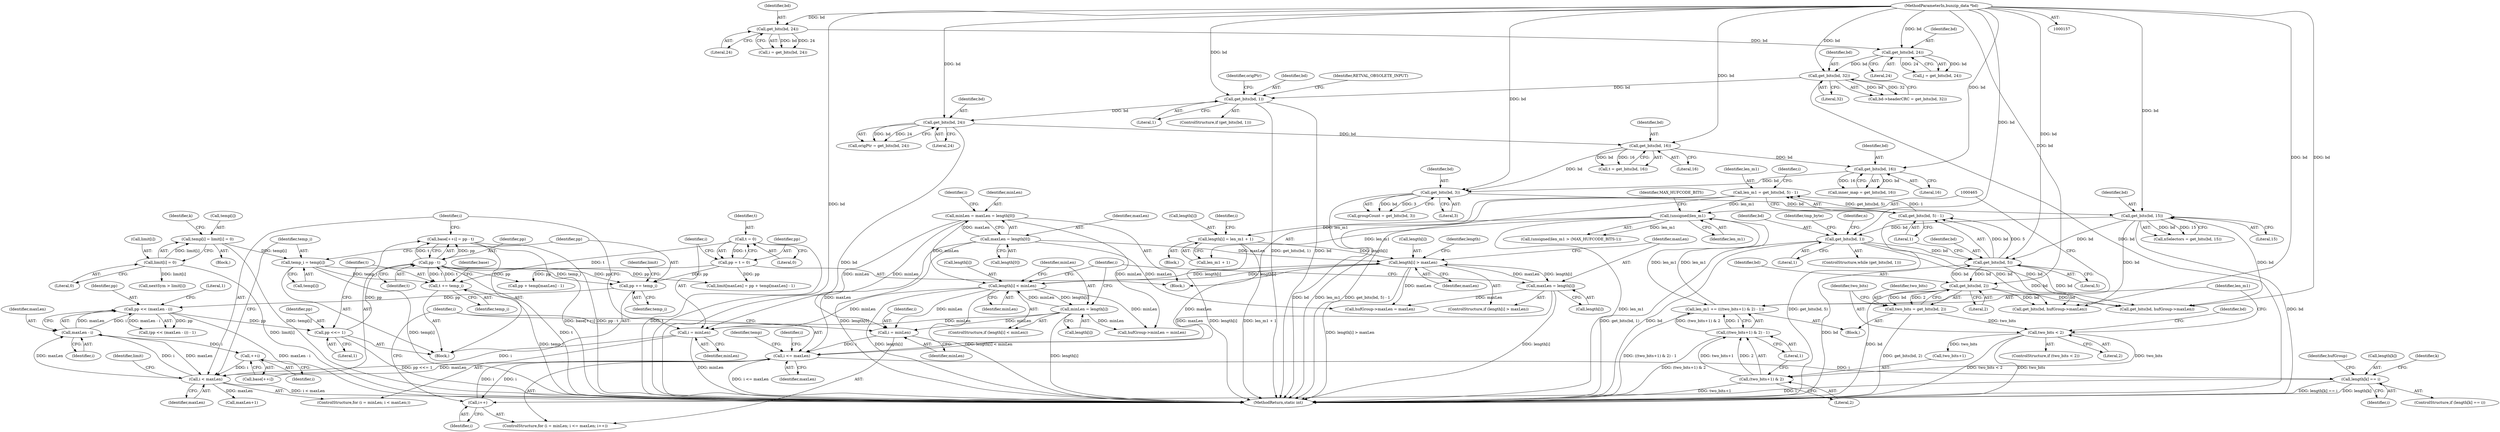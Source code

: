 digraph "0_busybox_0402cb32df015d9372578e3db27db47b33d5c7b0@integer" {
"1000674" [label="(Call,base[++i] = pp - t)"];
"1000679" [label="(Call,pp - t)"];
"1000668" [label="(Call,pp <<= 1)"];
"1000662" [label="(Call,pp << (maxLen - i))"];
"1000654" [label="(Call,pp += temp_i)"];
"1000649" [label="(Call,temp_i = temp[i])"];
"1000588" [label="(Call,temp[i] = limit[i] = 0)"];
"1000592" [label="(Call,limit[i] = 0)"];
"1000635" [label="(Call,pp = t = 0)"];
"1000637" [label="(Call,t = 0)"];
"1000664" [label="(Call,maxLen - i)"];
"1000644" [label="(Call,i < maxLen)"];
"1000677" [label="(Call,++i)"];
"1000641" [label="(Call,i = minLen)"];
"1000538" [label="(Call,minLen = length[i])"];
"1000533" [label="(Call,length[i] < minLen)"];
"1000521" [label="(Call,length[i] > maxLen)"];
"1000496" [label="(Call,length[i] = len_m1 + 1)"];
"1000464" [label="(Call,(unsigned)len_m1)"];
"1000442" [label="(Call,len_m1 = get_bits(bd, 5) - 1)"];
"1000444" [label="(Call,get_bits(bd, 5) - 1)"];
"1000445" [label="(Call,get_bits(bd, 5))"];
"1000381" [label="(Call,get_bits(bd, 1))"];
"1000357" [label="(Call,get_bits(bd, 15))"];
"1000328" [label="(Call,get_bits(bd, 3))"];
"1000274" [label="(Call,get_bits(bd, 16))"];
"1000255" [label="(Call,get_bits(bd, 24))"];
"1000248" [label="(Call,get_bits(bd, 1))"];
"1000224" [label="(Call,get_bits(bd, 32))"];
"1000217" [label="(Call,get_bits(bd, 24))"];
"1000212" [label="(Call,get_bits(bd, 24))"];
"1000158" [label="(MethodParameterIn,bunzip_data *bd)"];
"1000289" [label="(Call,get_bits(bd, 16))"];
"1000474" [label="(Call,get_bits(bd, 2))"];
"1000487" [label="(Call,len_m1 += (((two_bits+1) & 2) - 1))"];
"1000489" [label="(Call,((two_bits+1) & 2) - 1)"];
"1000490" [label="(Call,(two_bits+1) & 2)"];
"1000478" [label="(Call,two_bits < 2)"];
"1000472" [label="(Call,two_bits = get_bits(bd, 2))"];
"1000505" [label="(Call,maxLen = length[0])"];
"1000526" [label="(Call,maxLen = length[i])"];
"1000503" [label="(Call,minLen = maxLen = length[0])"];
"1000581" [label="(Call,i <= maxLen)"];
"1000578" [label="(Call,i = minLen)"];
"1000584" [label="(Call,i++)"];
"1000607" [label="(Call,length[k] == i)"];
"1000671" [label="(Call,t += temp_i)"];
"1000641" [label="(Call,i = minLen)"];
"1000668" [label="(Call,pp <<= 1)"];
"1000500" [label="(Call,len_m1 + 1)"];
"1000381" [label="(Call,get_bits(bd, 1))"];
"1000249" [label="(Identifier,bd)"];
"1000484" [label="(Identifier,bd)"];
"1000640" [label="(ControlStructure,for (i = minLen; i < maxLen;))"];
"1000272" [label="(Call,t = get_bits(bd, 16))"];
"1000607" [label="(Call,length[k] == i)"];
"1000468" [label="(Identifier,MAX_HUFCODE_BITS)"];
"1000637" [label="(Call,t = 0)"];
"1000330" [label="(Literal,3)"];
"1000472" [label="(Call,two_bits = get_bits(bd, 2))"];
"1000672" [label="(Identifier,t)"];
"1000447" [label="(Literal,5)"];
"1000497" [label="(Call,length[i])"];
"1000478" [label="(Call,two_bits < 2)"];
"1000257" [label="(Literal,24)"];
"1000458" [label="(Block,)"];
"1000638" [label="(Identifier,t)"];
"1000394" [label="(Identifier,tmp_byte)"];
"1000646" [label="(Identifier,maxLen)"];
"1000215" [label="(Call,j = get_bits(bd, 24))"];
"1000276" [label="(Literal,16)"];
"1000644" [label="(Call,i < maxLen)"];
"1000605" [label="(Identifier,k)"];
"1000212" [label="(Call,get_bits(bd, 24))"];
"1000586" [label="(Block,)"];
"1000328" [label="(Call,get_bits(bd, 3))"];
"1000217" [label="(Call,get_bits(bd, 24))"];
"1000488" [label="(Identifier,len_m1)"];
"1000684" [label="(Identifier,limit)"];
"1000696" [label="(Call,maxLen+1)"];
"1000615" [label="(Identifier,hufGroup)"];
"1000477" [label="(ControlStructure,if (two_bits < 2))"];
"1000213" [label="(Identifier,bd)"];
"1000579" [label="(Identifier,i)"];
"1000210" [label="(Call,i = get_bits(bd, 24))"];
"1000581" [label="(Call,i <= maxLen)"];
"1000578" [label="(Call,i = minLen)"];
"1000661" [label="(Call,(pp << (maxLen - i)) - 1)"];
"1000226" [label="(Literal,32)"];
"1000555" [label="(Call,hufGroup->maxLen = maxLen)"];
"1000445" [label="(Call,get_bits(bd, 5))"];
"1000669" [label="(Identifier,pp)"];
"1000673" [label="(Identifier,temp_i)"];
"1000538" [label="(Call,minLen = length[i])"];
"1000520" [label="(ControlStructure,if (length[i] > maxLen))"];
"1000674" [label="(Call,base[++i] = pp - t)"];
"1000491" [label="(Call,two_bits+1)"];
"1000650" [label="(Identifier,temp_i)"];
"1000219" [label="(Literal,24)"];
"1000512" [label="(Identifier,i)"];
"1000801" [label="(Call,get_bits(bd, hufGroup->maxLen))"];
"1000275" [label="(Identifier,bd)"];
"1000670" [label="(Literal,1)"];
"1000475" [label="(Identifier,bd)"];
"1000252" [label="(Identifier,RETVAL_OBSOLETE_INPUT)"];
"1000442" [label="(Call,len_m1 = get_bits(bd, 5) - 1)"];
"1000274" [label="(Call,get_bits(bd, 16))"];
"1000608" [label="(Call,length[k])"];
"1000220" [label="(Call,bd->headerCRC = get_bits(bd, 32))"];
"1000532" [label="(ControlStructure,if (length[i] < minLen))"];
"1000473" [label="(Identifier,two_bits)"];
"1000639" [label="(Literal,0)"];
"1000489" [label="(Call,((two_bits+1) & 2) - 1)"];
"1000582" [label="(Identifier,i)"];
"1000463" [label="(Call,(unsigned)len_m1 > (MAX_HUFCODE_BITS-1))"];
"1000678" [label="(Identifier,i)"];
"1000158" [label="(MethodParameterIn,bunzip_data *bd)"];
"1000662" [label="(Call,pp << (maxLen - i))"];
"1000214" [label="(Literal,24)"];
"1000593" [label="(Call,limit[i])"];
"1000474" [label="(Call,get_bits(bd, 2))"];
"1000255" [label="(Call,get_bits(bd, 24))"];
"1000256" [label="(Identifier,bd)"];
"1000460" [label="(Block,)"];
"1000250" [label="(Literal,1)"];
"1000507" [label="(Call,length[0])"];
"1000682" [label="(Call,limit[maxLen] = pp + temp[maxLen] - 1)"];
"1000666" [label="(Identifier,i)"];
"1000550" [label="(Call,hufGroup->minLen = minLen)"];
"1000503" [label="(Call,minLen = maxLen = length[0])"];
"1000584" [label="(Call,i++)"];
"1000635" [label="(Call,pp = t = 0)"];
"1000654" [label="(Call,pp += temp_i)"];
"1000656" [label="(Identifier,temp_i)"];
"1000457" [label="(Identifier,i)"];
"1000583" [label="(Identifier,maxLen)"];
"1000588" [label="(Call,temp[i] = limit[i] = 0)"];
"1000537" [label="(Identifier,minLen)"];
"1001173" [label="(MethodReturn,static int)"];
"1000539" [label="(Identifier,minLen)"];
"1000443" [label="(Identifier,len_m1)"];
"1000387" [label="(Identifier,n)"];
"1000504" [label="(Identifier,minLen)"];
"1000466" [label="(Identifier,len_m1)"];
"1000253" [label="(Call,origPtr = get_bits(bd, 24))"];
"1000464" [label="(Call,(unsigned)len_m1)"];
"1000671" [label="(Call,t += temp_i)"];
"1000254" [label="(Identifier,origPtr)"];
"1000383" [label="(Literal,1)"];
"1000357" [label="(Call,get_bits(bd, 15))"];
"1000496" [label="(Call,length[i] = len_m1 + 1)"];
"1000645" [label="(Identifier,i)"];
"1000577" [label="(ControlStructure,for (i = minLen; i <= maxLen; i++))"];
"1000522" [label="(Call,length[i])"];
"1000382" [label="(Identifier,bd)"];
"1000495" [label="(Literal,1)"];
"1000494" [label="(Literal,2)"];
"1000580" [label="(Identifier,minLen)"];
"1000287" [label="(Call,inner_map = get_bits(bd, 16))"];
"1000665" [label="(Identifier,maxLen)"];
"1000326" [label="(Call,groupCount = get_bits(bd, 3))"];
"1000479" [label="(Identifier,two_bits)"];
"1000659" [label="(Identifier,limit)"];
"1000642" [label="(Identifier,i)"];
"1000225" [label="(Identifier,bd)"];
"1000329" [label="(Identifier,bd)"];
"1000248" [label="(Call,get_bits(bd, 1))"];
"1000585" [label="(Identifier,i)"];
"1000289" [label="(Call,get_bits(bd, 16))"];
"1000487" [label="(Call,len_m1 += (((two_bits+1) & 2) - 1))"];
"1000664" [label="(Call,maxLen - i)"];
"1000611" [label="(Identifier,i)"];
"1000679" [label="(Call,pp - t)"];
"1000380" [label="(ControlStructure,while (get_bits(bd, 1)))"];
"1000451" [label="(Identifier,i)"];
"1000506" [label="(Identifier,maxLen)"];
"1000866" [label="(Call,nextSym > limit[i])"];
"1000476" [label="(Literal,2)"];
"1000490" [label="(Call,(two_bits+1) & 2)"];
"1000291" [label="(Literal,16)"];
"1000533" [label="(Call,length[i] < minLen)"];
"1000590" [label="(Identifier,temp)"];
"1000446" [label="(Identifier,bd)"];
"1000480" [label="(Literal,2)"];
"1000680" [label="(Identifier,pp)"];
"1000681" [label="(Identifier,t)"];
"1000526" [label="(Call,maxLen = length[i])"];
"1000534" [label="(Call,length[i])"];
"1000855" [label="(Call,get_bits(bd, hufGroup->maxLen))"];
"1000667" [label="(Literal,1)"];
"1000528" [label="(Call,length[i])"];
"1000622" [label="(Identifier,i)"];
"1000359" [label="(Literal,15)"];
"1000527" [label="(Identifier,maxLen)"];
"1000675" [label="(Call,base[++i])"];
"1000636" [label="(Identifier,pp)"];
"1000596" [label="(Literal,0)"];
"1000525" [label="(Identifier,maxLen)"];
"1000355" [label="(Call,nSelectors = get_bits(bd, 15))"];
"1000647" [label="(Block,)"];
"1000655" [label="(Identifier,pp)"];
"1000290" [label="(Identifier,bd)"];
"1000606" [label="(ControlStructure,if (length[k] == i))"];
"1000651" [label="(Call,temp[i])"];
"1000663" [label="(Identifier,pp)"];
"1000589" [label="(Call,temp[i])"];
"1000448" [label="(Literal,1)"];
"1000643" [label="(Identifier,minLen)"];
"1000540" [label="(Call,length[i])"];
"1000677" [label="(Call,++i)"];
"1000247" [label="(ControlStructure,if (get_bits(bd, 1)))"];
"1000521" [label="(Call,length[i] > maxLen)"];
"1000535" [label="(Identifier,length)"];
"1000224" [label="(Call,get_bits(bd, 32))"];
"1000592" [label="(Call,limit[i] = 0)"];
"1000505" [label="(Call,maxLen = length[0])"];
"1000444" [label="(Call,get_bits(bd, 5) - 1)"];
"1000599" [label="(Identifier,k)"];
"1000686" [label="(Call,pp + temp[maxLen] - 1)"];
"1000676" [label="(Identifier,base)"];
"1000218" [label="(Identifier,bd)"];
"1000435" [label="(Block,)"];
"1000649" [label="(Call,temp_i = temp[i])"];
"1000358" [label="(Identifier,bd)"];
"1000518" [label="(Identifier,i)"];
"1000674" -> "1000647"  [label="AST: "];
"1000674" -> "1000679"  [label="CFG: "];
"1000675" -> "1000674"  [label="AST: "];
"1000679" -> "1000674"  [label="AST: "];
"1000645" -> "1000674"  [label="CFG: "];
"1000674" -> "1001173"  [label="DDG: pp - t"];
"1000674" -> "1001173"  [label="DDG: base[++i]"];
"1000679" -> "1000674"  [label="DDG: pp"];
"1000679" -> "1000674"  [label="DDG: t"];
"1000679" -> "1000681"  [label="CFG: "];
"1000680" -> "1000679"  [label="AST: "];
"1000681" -> "1000679"  [label="AST: "];
"1000679" -> "1001173"  [label="DDG: t"];
"1000679" -> "1000654"  [label="DDG: pp"];
"1000679" -> "1000671"  [label="DDG: t"];
"1000668" -> "1000679"  [label="DDG: pp"];
"1000671" -> "1000679"  [label="DDG: t"];
"1000679" -> "1000682"  [label="DDG: pp"];
"1000679" -> "1000686"  [label="DDG: pp"];
"1000668" -> "1000647"  [label="AST: "];
"1000668" -> "1000670"  [label="CFG: "];
"1000669" -> "1000668"  [label="AST: "];
"1000670" -> "1000668"  [label="AST: "];
"1000672" -> "1000668"  [label="CFG: "];
"1000668" -> "1001173"  [label="DDG: pp <<= 1"];
"1000662" -> "1000668"  [label="DDG: pp"];
"1000662" -> "1000661"  [label="AST: "];
"1000662" -> "1000664"  [label="CFG: "];
"1000663" -> "1000662"  [label="AST: "];
"1000664" -> "1000662"  [label="AST: "];
"1000667" -> "1000662"  [label="CFG: "];
"1000662" -> "1001173"  [label="DDG: maxLen - i"];
"1000662" -> "1000661"  [label="DDG: pp"];
"1000662" -> "1000661"  [label="DDG: maxLen - i"];
"1000654" -> "1000662"  [label="DDG: pp"];
"1000664" -> "1000662"  [label="DDG: maxLen"];
"1000664" -> "1000662"  [label="DDG: i"];
"1000654" -> "1000647"  [label="AST: "];
"1000654" -> "1000656"  [label="CFG: "];
"1000655" -> "1000654"  [label="AST: "];
"1000656" -> "1000654"  [label="AST: "];
"1000659" -> "1000654"  [label="CFG: "];
"1000649" -> "1000654"  [label="DDG: temp_i"];
"1000635" -> "1000654"  [label="DDG: pp"];
"1000649" -> "1000647"  [label="AST: "];
"1000649" -> "1000651"  [label="CFG: "];
"1000650" -> "1000649"  [label="AST: "];
"1000651" -> "1000649"  [label="AST: "];
"1000655" -> "1000649"  [label="CFG: "];
"1000649" -> "1001173"  [label="DDG: temp[i]"];
"1000588" -> "1000649"  [label="DDG: temp[i]"];
"1000649" -> "1000671"  [label="DDG: temp_i"];
"1000588" -> "1000586"  [label="AST: "];
"1000588" -> "1000592"  [label="CFG: "];
"1000589" -> "1000588"  [label="AST: "];
"1000592" -> "1000588"  [label="AST: "];
"1000599" -> "1000588"  [label="CFG: "];
"1000588" -> "1001173"  [label="DDG: temp[i]"];
"1000592" -> "1000588"  [label="DDG: limit[i]"];
"1000592" -> "1000596"  [label="CFG: "];
"1000593" -> "1000592"  [label="AST: "];
"1000596" -> "1000592"  [label="AST: "];
"1000592" -> "1001173"  [label="DDG: limit[i]"];
"1000592" -> "1000866"  [label="DDG: limit[i]"];
"1000635" -> "1000435"  [label="AST: "];
"1000635" -> "1000637"  [label="CFG: "];
"1000636" -> "1000635"  [label="AST: "];
"1000637" -> "1000635"  [label="AST: "];
"1000642" -> "1000635"  [label="CFG: "];
"1000637" -> "1000635"  [label="DDG: t"];
"1000635" -> "1000682"  [label="DDG: pp"];
"1000635" -> "1000686"  [label="DDG: pp"];
"1000637" -> "1000639"  [label="CFG: "];
"1000638" -> "1000637"  [label="AST: "];
"1000639" -> "1000637"  [label="AST: "];
"1000637" -> "1001173"  [label="DDG: t"];
"1000637" -> "1000671"  [label="DDG: t"];
"1000664" -> "1000666"  [label="CFG: "];
"1000665" -> "1000664"  [label="AST: "];
"1000666" -> "1000664"  [label="AST: "];
"1000664" -> "1000644"  [label="DDG: maxLen"];
"1000644" -> "1000664"  [label="DDG: maxLen"];
"1000644" -> "1000664"  [label="DDG: i"];
"1000664" -> "1000677"  [label="DDG: i"];
"1000644" -> "1000640"  [label="AST: "];
"1000644" -> "1000646"  [label="CFG: "];
"1000645" -> "1000644"  [label="AST: "];
"1000646" -> "1000644"  [label="AST: "];
"1000650" -> "1000644"  [label="CFG: "];
"1000684" -> "1000644"  [label="CFG: "];
"1000644" -> "1001173"  [label="DDG: i < maxLen"];
"1000677" -> "1000644"  [label="DDG: i"];
"1000641" -> "1000644"  [label="DDG: i"];
"1000581" -> "1000644"  [label="DDG: maxLen"];
"1000644" -> "1000696"  [label="DDG: maxLen"];
"1000677" -> "1000675"  [label="AST: "];
"1000677" -> "1000678"  [label="CFG: "];
"1000678" -> "1000677"  [label="AST: "];
"1000675" -> "1000677"  [label="CFG: "];
"1000641" -> "1000640"  [label="AST: "];
"1000641" -> "1000643"  [label="CFG: "];
"1000642" -> "1000641"  [label="AST: "];
"1000643" -> "1000641"  [label="AST: "];
"1000645" -> "1000641"  [label="CFG: "];
"1000641" -> "1001173"  [label="DDG: minLen"];
"1000538" -> "1000641"  [label="DDG: minLen"];
"1000503" -> "1000641"  [label="DDG: minLen"];
"1000533" -> "1000641"  [label="DDG: minLen"];
"1000538" -> "1000532"  [label="AST: "];
"1000538" -> "1000540"  [label="CFG: "];
"1000539" -> "1000538"  [label="AST: "];
"1000540" -> "1000538"  [label="AST: "];
"1000518" -> "1000538"  [label="CFG: "];
"1000538" -> "1001173"  [label="DDG: length[i]"];
"1000538" -> "1000533"  [label="DDG: minLen"];
"1000533" -> "1000538"  [label="DDG: length[i]"];
"1000538" -> "1000550"  [label="DDG: minLen"];
"1000538" -> "1000578"  [label="DDG: minLen"];
"1000533" -> "1000532"  [label="AST: "];
"1000533" -> "1000537"  [label="CFG: "];
"1000534" -> "1000533"  [label="AST: "];
"1000537" -> "1000533"  [label="AST: "];
"1000539" -> "1000533"  [label="CFG: "];
"1000518" -> "1000533"  [label="CFG: "];
"1000533" -> "1001173"  [label="DDG: length[i] < minLen"];
"1000533" -> "1001173"  [label="DDG: length[i]"];
"1000533" -> "1000521"  [label="DDG: length[i]"];
"1000521" -> "1000533"  [label="DDG: length[i]"];
"1000503" -> "1000533"  [label="DDG: minLen"];
"1000533" -> "1000550"  [label="DDG: minLen"];
"1000533" -> "1000578"  [label="DDG: minLen"];
"1000521" -> "1000520"  [label="AST: "];
"1000521" -> "1000525"  [label="CFG: "];
"1000522" -> "1000521"  [label="AST: "];
"1000525" -> "1000521"  [label="AST: "];
"1000527" -> "1000521"  [label="CFG: "];
"1000535" -> "1000521"  [label="CFG: "];
"1000521" -> "1001173"  [label="DDG: length[i] > maxLen"];
"1000496" -> "1000521"  [label="DDG: length[i]"];
"1000505" -> "1000521"  [label="DDG: maxLen"];
"1000526" -> "1000521"  [label="DDG: maxLen"];
"1000521" -> "1000526"  [label="DDG: length[i]"];
"1000521" -> "1000555"  [label="DDG: maxLen"];
"1000521" -> "1000581"  [label="DDG: maxLen"];
"1000496" -> "1000458"  [label="AST: "];
"1000496" -> "1000500"  [label="CFG: "];
"1000497" -> "1000496"  [label="AST: "];
"1000500" -> "1000496"  [label="AST: "];
"1000457" -> "1000496"  [label="CFG: "];
"1000496" -> "1001173"  [label="DDG: length[i]"];
"1000496" -> "1001173"  [label="DDG: len_m1 + 1"];
"1000464" -> "1000496"  [label="DDG: len_m1"];
"1000464" -> "1000463"  [label="AST: "];
"1000464" -> "1000466"  [label="CFG: "];
"1000465" -> "1000464"  [label="AST: "];
"1000466" -> "1000464"  [label="AST: "];
"1000468" -> "1000464"  [label="CFG: "];
"1000464" -> "1001173"  [label="DDG: len_m1"];
"1000464" -> "1000463"  [label="DDG: len_m1"];
"1000442" -> "1000464"  [label="DDG: len_m1"];
"1000487" -> "1000464"  [label="DDG: len_m1"];
"1000464" -> "1000487"  [label="DDG: len_m1"];
"1000464" -> "1000500"  [label="DDG: len_m1"];
"1000442" -> "1000435"  [label="AST: "];
"1000442" -> "1000444"  [label="CFG: "];
"1000443" -> "1000442"  [label="AST: "];
"1000444" -> "1000442"  [label="AST: "];
"1000451" -> "1000442"  [label="CFG: "];
"1000442" -> "1001173"  [label="DDG: len_m1"];
"1000442" -> "1001173"  [label="DDG: get_bits(bd, 5) - 1"];
"1000444" -> "1000442"  [label="DDG: get_bits(bd, 5)"];
"1000444" -> "1000442"  [label="DDG: 1"];
"1000444" -> "1000448"  [label="CFG: "];
"1000445" -> "1000444"  [label="AST: "];
"1000448" -> "1000444"  [label="AST: "];
"1000444" -> "1001173"  [label="DDG: get_bits(bd, 5)"];
"1000445" -> "1000444"  [label="DDG: bd"];
"1000445" -> "1000444"  [label="DDG: 5"];
"1000445" -> "1000447"  [label="CFG: "];
"1000446" -> "1000445"  [label="AST: "];
"1000447" -> "1000445"  [label="AST: "];
"1000448" -> "1000445"  [label="CFG: "];
"1000445" -> "1001173"  [label="DDG: bd"];
"1000381" -> "1000445"  [label="DDG: bd"];
"1000474" -> "1000445"  [label="DDG: bd"];
"1000357" -> "1000445"  [label="DDG: bd"];
"1000158" -> "1000445"  [label="DDG: bd"];
"1000445" -> "1000474"  [label="DDG: bd"];
"1000445" -> "1000801"  [label="DDG: bd"];
"1000445" -> "1000855"  [label="DDG: bd"];
"1000381" -> "1000380"  [label="AST: "];
"1000381" -> "1000383"  [label="CFG: "];
"1000382" -> "1000381"  [label="AST: "];
"1000383" -> "1000381"  [label="AST: "];
"1000387" -> "1000381"  [label="CFG: "];
"1000394" -> "1000381"  [label="CFG: "];
"1000381" -> "1001173"  [label="DDG: bd"];
"1000381" -> "1001173"  [label="DDG: get_bits(bd, 1)"];
"1000357" -> "1000381"  [label="DDG: bd"];
"1000158" -> "1000381"  [label="DDG: bd"];
"1000381" -> "1000801"  [label="DDG: bd"];
"1000381" -> "1000855"  [label="DDG: bd"];
"1000357" -> "1000355"  [label="AST: "];
"1000357" -> "1000359"  [label="CFG: "];
"1000358" -> "1000357"  [label="AST: "];
"1000359" -> "1000357"  [label="AST: "];
"1000355" -> "1000357"  [label="CFG: "];
"1000357" -> "1001173"  [label="DDG: bd"];
"1000357" -> "1000355"  [label="DDG: bd"];
"1000357" -> "1000355"  [label="DDG: 15"];
"1000328" -> "1000357"  [label="DDG: bd"];
"1000158" -> "1000357"  [label="DDG: bd"];
"1000357" -> "1000801"  [label="DDG: bd"];
"1000357" -> "1000855"  [label="DDG: bd"];
"1000328" -> "1000326"  [label="AST: "];
"1000328" -> "1000330"  [label="CFG: "];
"1000329" -> "1000328"  [label="AST: "];
"1000330" -> "1000328"  [label="AST: "];
"1000326" -> "1000328"  [label="CFG: "];
"1000328" -> "1001173"  [label="DDG: bd"];
"1000328" -> "1000326"  [label="DDG: bd"];
"1000328" -> "1000326"  [label="DDG: 3"];
"1000274" -> "1000328"  [label="DDG: bd"];
"1000289" -> "1000328"  [label="DDG: bd"];
"1000158" -> "1000328"  [label="DDG: bd"];
"1000274" -> "1000272"  [label="AST: "];
"1000274" -> "1000276"  [label="CFG: "];
"1000275" -> "1000274"  [label="AST: "];
"1000276" -> "1000274"  [label="AST: "];
"1000272" -> "1000274"  [label="CFG: "];
"1000274" -> "1000272"  [label="DDG: bd"];
"1000274" -> "1000272"  [label="DDG: 16"];
"1000255" -> "1000274"  [label="DDG: bd"];
"1000158" -> "1000274"  [label="DDG: bd"];
"1000274" -> "1000289"  [label="DDG: bd"];
"1000255" -> "1000253"  [label="AST: "];
"1000255" -> "1000257"  [label="CFG: "];
"1000256" -> "1000255"  [label="AST: "];
"1000257" -> "1000255"  [label="AST: "];
"1000253" -> "1000255"  [label="CFG: "];
"1000255" -> "1001173"  [label="DDG: bd"];
"1000255" -> "1000253"  [label="DDG: bd"];
"1000255" -> "1000253"  [label="DDG: 24"];
"1000248" -> "1000255"  [label="DDG: bd"];
"1000158" -> "1000255"  [label="DDG: bd"];
"1000248" -> "1000247"  [label="AST: "];
"1000248" -> "1000250"  [label="CFG: "];
"1000249" -> "1000248"  [label="AST: "];
"1000250" -> "1000248"  [label="AST: "];
"1000252" -> "1000248"  [label="CFG: "];
"1000254" -> "1000248"  [label="CFG: "];
"1000248" -> "1001173"  [label="DDG: get_bits(bd, 1)"];
"1000248" -> "1001173"  [label="DDG: bd"];
"1000224" -> "1000248"  [label="DDG: bd"];
"1000158" -> "1000248"  [label="DDG: bd"];
"1000224" -> "1000220"  [label="AST: "];
"1000224" -> "1000226"  [label="CFG: "];
"1000225" -> "1000224"  [label="AST: "];
"1000226" -> "1000224"  [label="AST: "];
"1000220" -> "1000224"  [label="CFG: "];
"1000224" -> "1001173"  [label="DDG: bd"];
"1000224" -> "1000220"  [label="DDG: bd"];
"1000224" -> "1000220"  [label="DDG: 32"];
"1000217" -> "1000224"  [label="DDG: bd"];
"1000158" -> "1000224"  [label="DDG: bd"];
"1000217" -> "1000215"  [label="AST: "];
"1000217" -> "1000219"  [label="CFG: "];
"1000218" -> "1000217"  [label="AST: "];
"1000219" -> "1000217"  [label="AST: "];
"1000215" -> "1000217"  [label="CFG: "];
"1000217" -> "1000215"  [label="DDG: bd"];
"1000217" -> "1000215"  [label="DDG: 24"];
"1000212" -> "1000217"  [label="DDG: bd"];
"1000158" -> "1000217"  [label="DDG: bd"];
"1000212" -> "1000210"  [label="AST: "];
"1000212" -> "1000214"  [label="CFG: "];
"1000213" -> "1000212"  [label="AST: "];
"1000214" -> "1000212"  [label="AST: "];
"1000210" -> "1000212"  [label="CFG: "];
"1000212" -> "1000210"  [label="DDG: bd"];
"1000212" -> "1000210"  [label="DDG: 24"];
"1000158" -> "1000212"  [label="DDG: bd"];
"1000158" -> "1000157"  [label="AST: "];
"1000158" -> "1001173"  [label="DDG: bd"];
"1000158" -> "1000289"  [label="DDG: bd"];
"1000158" -> "1000474"  [label="DDG: bd"];
"1000158" -> "1000801"  [label="DDG: bd"];
"1000158" -> "1000855"  [label="DDG: bd"];
"1000289" -> "1000287"  [label="AST: "];
"1000289" -> "1000291"  [label="CFG: "];
"1000290" -> "1000289"  [label="AST: "];
"1000291" -> "1000289"  [label="AST: "];
"1000287" -> "1000289"  [label="CFG: "];
"1000289" -> "1000287"  [label="DDG: bd"];
"1000289" -> "1000287"  [label="DDG: 16"];
"1000474" -> "1000472"  [label="AST: "];
"1000474" -> "1000476"  [label="CFG: "];
"1000475" -> "1000474"  [label="AST: "];
"1000476" -> "1000474"  [label="AST: "];
"1000472" -> "1000474"  [label="CFG: "];
"1000474" -> "1001173"  [label="DDG: bd"];
"1000474" -> "1000472"  [label="DDG: bd"];
"1000474" -> "1000472"  [label="DDG: 2"];
"1000474" -> "1000801"  [label="DDG: bd"];
"1000474" -> "1000855"  [label="DDG: bd"];
"1000487" -> "1000460"  [label="AST: "];
"1000487" -> "1000489"  [label="CFG: "];
"1000488" -> "1000487"  [label="AST: "];
"1000489" -> "1000487"  [label="AST: "];
"1000465" -> "1000487"  [label="CFG: "];
"1000487" -> "1001173"  [label="DDG: ((two_bits+1) & 2) - 1"];
"1000489" -> "1000487"  [label="DDG: (two_bits+1) & 2"];
"1000489" -> "1000487"  [label="DDG: 1"];
"1000489" -> "1000495"  [label="CFG: "];
"1000490" -> "1000489"  [label="AST: "];
"1000495" -> "1000489"  [label="AST: "];
"1000489" -> "1001173"  [label="DDG: (two_bits+1) & 2"];
"1000490" -> "1000489"  [label="DDG: two_bits+1"];
"1000490" -> "1000489"  [label="DDG: 2"];
"1000490" -> "1000494"  [label="CFG: "];
"1000491" -> "1000490"  [label="AST: "];
"1000494" -> "1000490"  [label="AST: "];
"1000495" -> "1000490"  [label="CFG: "];
"1000490" -> "1001173"  [label="DDG: two_bits+1"];
"1000478" -> "1000490"  [label="DDG: two_bits"];
"1000478" -> "1000477"  [label="AST: "];
"1000478" -> "1000480"  [label="CFG: "];
"1000479" -> "1000478"  [label="AST: "];
"1000480" -> "1000478"  [label="AST: "];
"1000484" -> "1000478"  [label="CFG: "];
"1000488" -> "1000478"  [label="CFG: "];
"1000478" -> "1001173"  [label="DDG: two_bits"];
"1000478" -> "1001173"  [label="DDG: two_bits < 2"];
"1000472" -> "1000478"  [label="DDG: two_bits"];
"1000478" -> "1000491"  [label="DDG: two_bits"];
"1000472" -> "1000460"  [label="AST: "];
"1000473" -> "1000472"  [label="AST: "];
"1000479" -> "1000472"  [label="CFG: "];
"1000472" -> "1001173"  [label="DDG: get_bits(bd, 2)"];
"1000505" -> "1000503"  [label="AST: "];
"1000505" -> "1000507"  [label="CFG: "];
"1000506" -> "1000505"  [label="AST: "];
"1000507" -> "1000505"  [label="AST: "];
"1000503" -> "1000505"  [label="CFG: "];
"1000505" -> "1001173"  [label="DDG: length[0]"];
"1000505" -> "1000503"  [label="DDG: maxLen"];
"1000505" -> "1000555"  [label="DDG: maxLen"];
"1000505" -> "1000581"  [label="DDG: maxLen"];
"1000526" -> "1000520"  [label="AST: "];
"1000526" -> "1000528"  [label="CFG: "];
"1000527" -> "1000526"  [label="AST: "];
"1000528" -> "1000526"  [label="AST: "];
"1000518" -> "1000526"  [label="CFG: "];
"1000526" -> "1001173"  [label="DDG: length[i]"];
"1000526" -> "1000555"  [label="DDG: maxLen"];
"1000526" -> "1000581"  [label="DDG: maxLen"];
"1000503" -> "1000435"  [label="AST: "];
"1000504" -> "1000503"  [label="AST: "];
"1000512" -> "1000503"  [label="CFG: "];
"1000503" -> "1000550"  [label="DDG: minLen"];
"1000503" -> "1000578"  [label="DDG: minLen"];
"1000581" -> "1000577"  [label="AST: "];
"1000581" -> "1000583"  [label="CFG: "];
"1000582" -> "1000581"  [label="AST: "];
"1000583" -> "1000581"  [label="AST: "];
"1000590" -> "1000581"  [label="CFG: "];
"1000622" -> "1000581"  [label="CFG: "];
"1000581" -> "1001173"  [label="DDG: i <= maxLen"];
"1000578" -> "1000581"  [label="DDG: i"];
"1000584" -> "1000581"  [label="DDG: i"];
"1000581" -> "1000584"  [label="DDG: i"];
"1000581" -> "1000607"  [label="DDG: i"];
"1000578" -> "1000577"  [label="AST: "];
"1000578" -> "1000580"  [label="CFG: "];
"1000579" -> "1000578"  [label="AST: "];
"1000580" -> "1000578"  [label="AST: "];
"1000582" -> "1000578"  [label="CFG: "];
"1000584" -> "1000577"  [label="AST: "];
"1000584" -> "1000585"  [label="CFG: "];
"1000585" -> "1000584"  [label="AST: "];
"1000582" -> "1000584"  [label="CFG: "];
"1000607" -> "1000584"  [label="DDG: i"];
"1000607" -> "1000606"  [label="AST: "];
"1000607" -> "1000611"  [label="CFG: "];
"1000608" -> "1000607"  [label="AST: "];
"1000611" -> "1000607"  [label="AST: "];
"1000615" -> "1000607"  [label="CFG: "];
"1000605" -> "1000607"  [label="CFG: "];
"1000607" -> "1001173"  [label="DDG: length[k] == i"];
"1000607" -> "1001173"  [label="DDG: length[k]"];
"1000671" -> "1000647"  [label="AST: "];
"1000671" -> "1000673"  [label="CFG: "];
"1000672" -> "1000671"  [label="AST: "];
"1000673" -> "1000671"  [label="AST: "];
"1000676" -> "1000671"  [label="CFG: "];
"1000671" -> "1001173"  [label="DDG: temp_i"];
}
